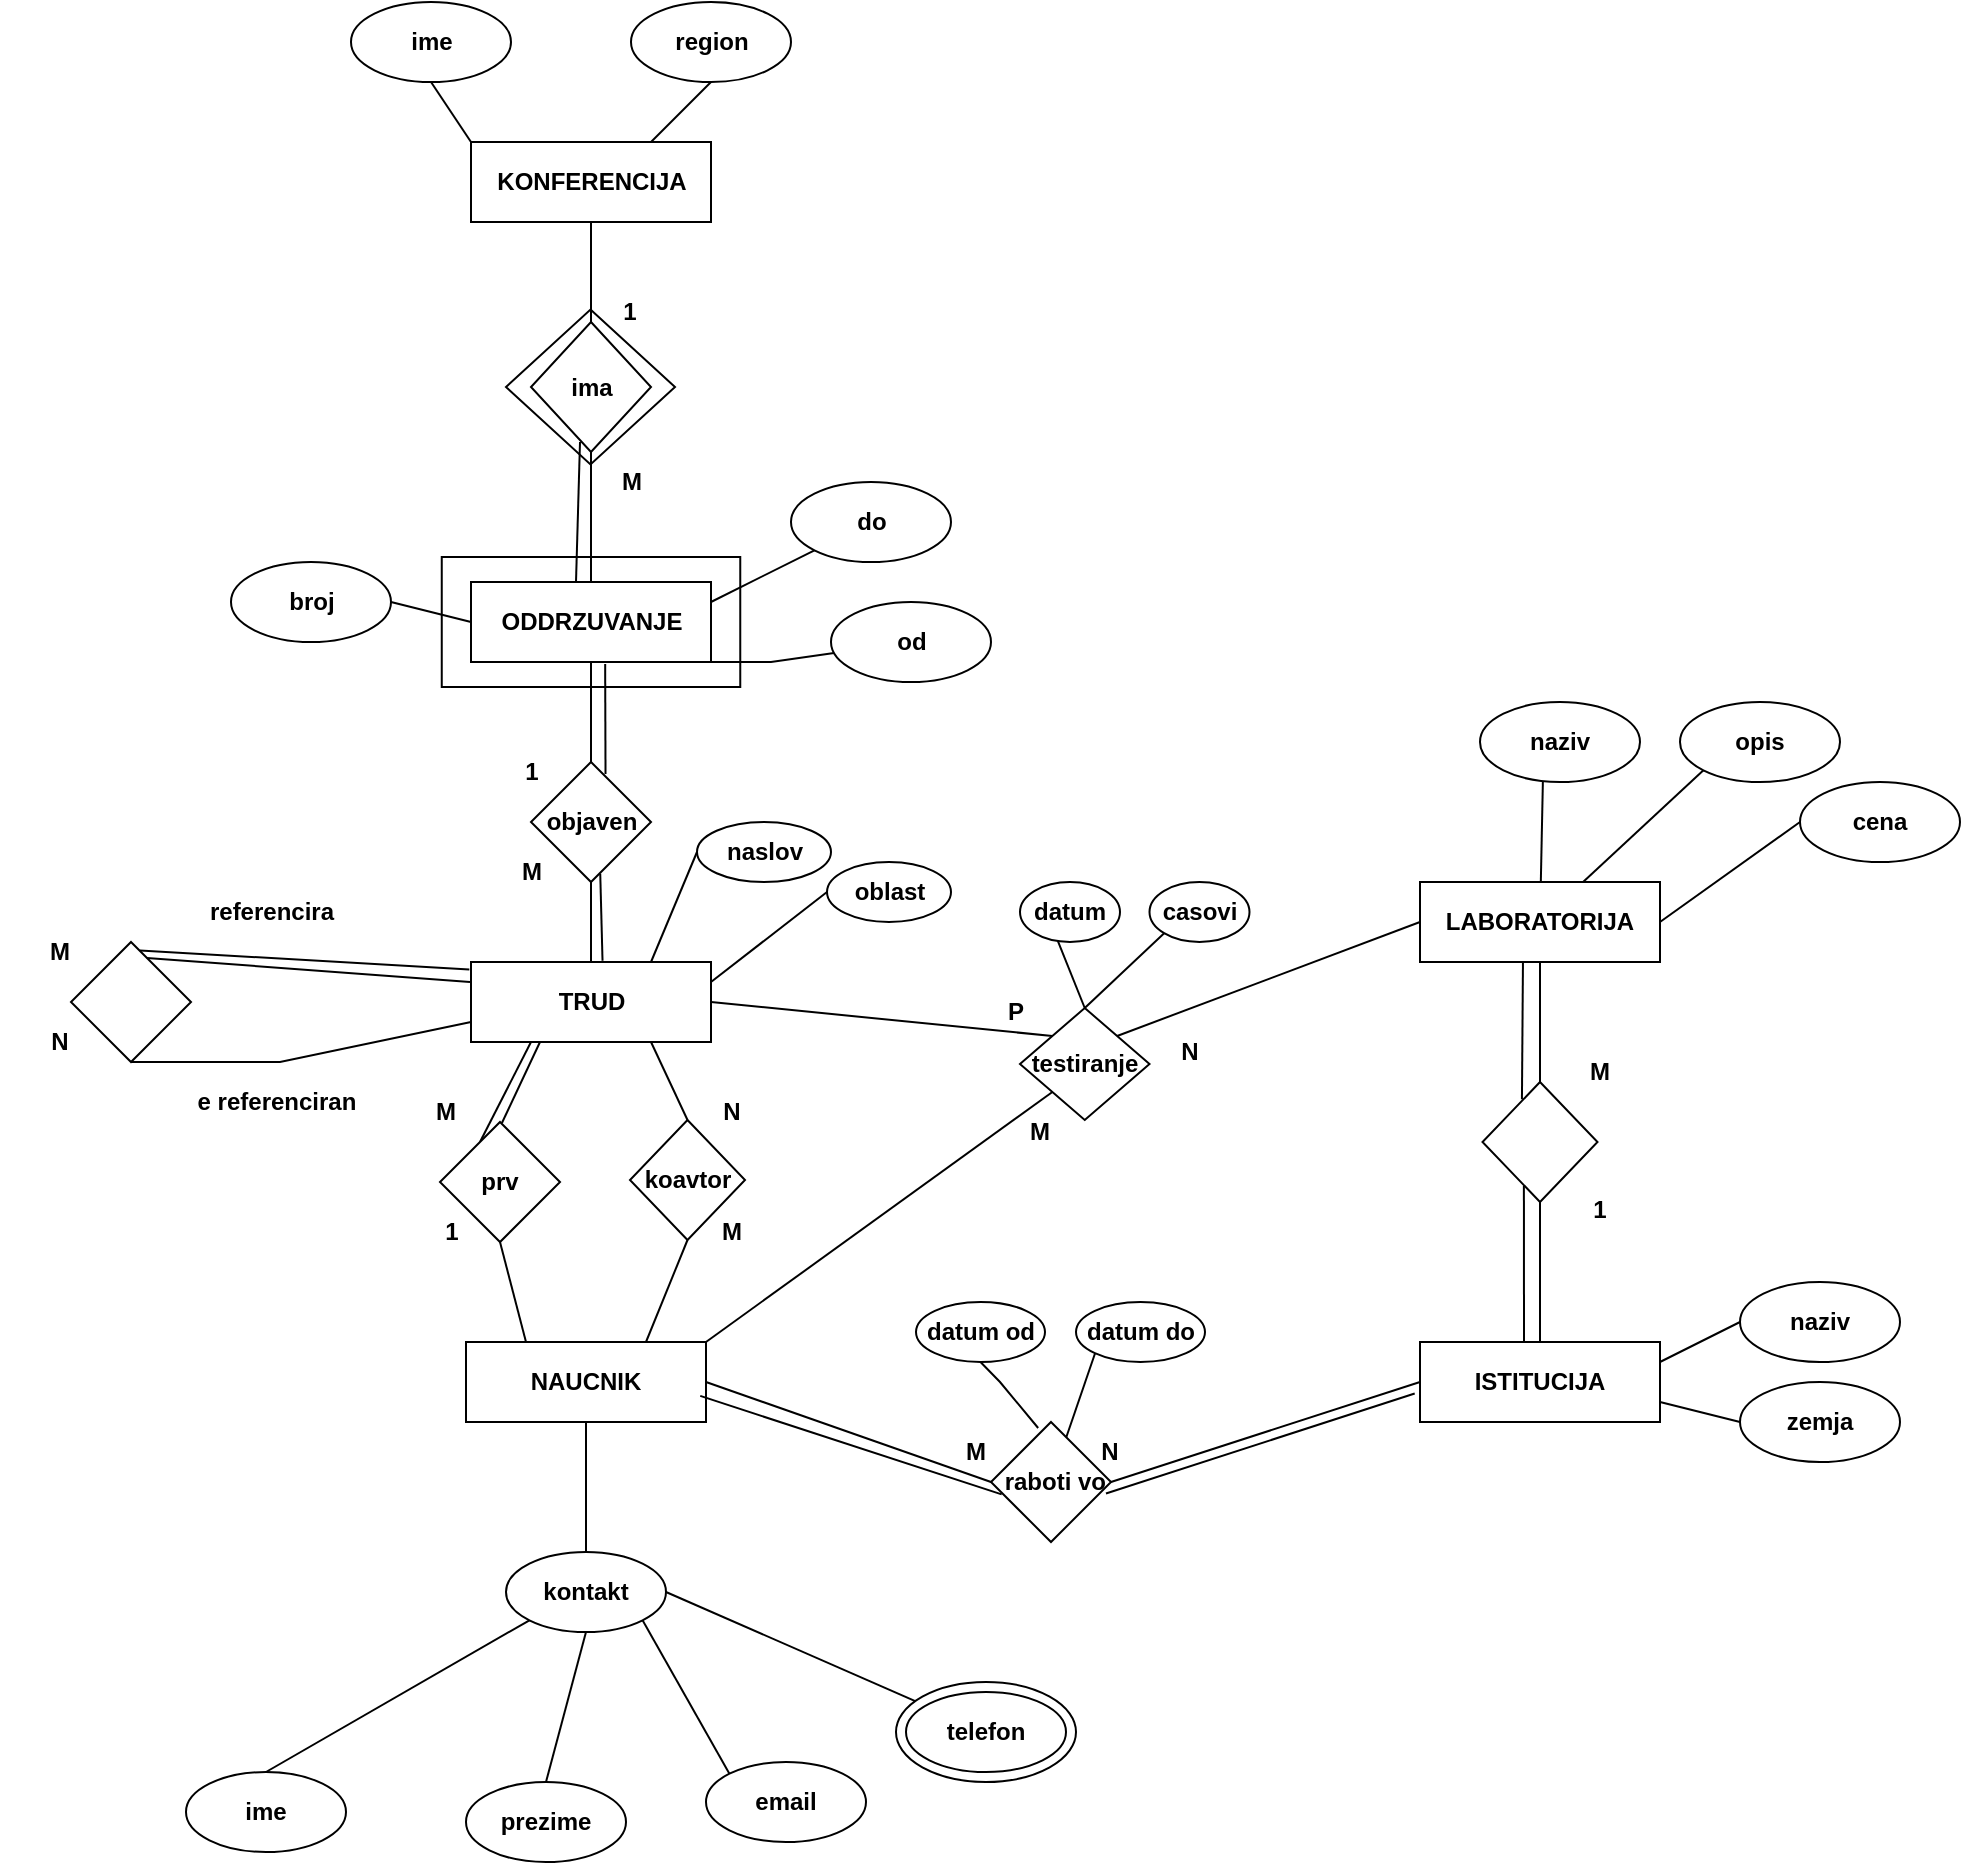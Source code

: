 <mxfile version="24.7.17">
  <diagram name="Page-1" id="KZKK0PnLbVWSQO52COz1">
    <mxGraphModel dx="3183" dy="1264" grid="1" gridSize="10" guides="1" tooltips="1" connect="1" arrows="1" fold="1" page="1" pageScale="1" pageWidth="850" pageHeight="1100" math="0" shadow="0">
      <root>
        <mxCell id="0" />
        <mxCell id="1" parent="0" />
        <mxCell id="Kb2x6qJlIqM13PmmgheF-1" value="KONFERENCIJA" style="rounded=0;whiteSpace=wrap;html=1;fontStyle=1;align=center;" vertex="1" parent="1">
          <mxGeometry x="-504.5" y="80" width="120" height="40" as="geometry" />
        </mxCell>
        <mxCell id="Kb2x6qJlIqM13PmmgheF-2" value="ime" style="ellipse;whiteSpace=wrap;html=1;fontStyle=1;align=center;" vertex="1" parent="1">
          <mxGeometry x="-564.5" y="10" width="80" height="40" as="geometry" />
        </mxCell>
        <mxCell id="Kb2x6qJlIqM13PmmgheF-3" value="region" style="ellipse;whiteSpace=wrap;html=1;fontStyle=1;align=center;" vertex="1" parent="1">
          <mxGeometry x="-424.5" y="10" width="80" height="40" as="geometry" />
        </mxCell>
        <mxCell id="Kb2x6qJlIqM13PmmgheF-4" value="" style="endArrow=none;html=1;rounded=0;exitX=0.5;exitY=1;exitDx=0;exitDy=0;entryX=0;entryY=0;entryDx=0;entryDy=0;fontStyle=1;align=center;" edge="1" parent="1" source="Kb2x6qJlIqM13PmmgheF-2" target="Kb2x6qJlIqM13PmmgheF-1">
          <mxGeometry width="50" height="50" relative="1" as="geometry">
            <mxPoint x="-234.5" y="230" as="sourcePoint" />
            <mxPoint x="-184.5" y="180" as="targetPoint" />
          </mxGeometry>
        </mxCell>
        <mxCell id="Kb2x6qJlIqM13PmmgheF-5" value="" style="endArrow=none;html=1;rounded=0;exitX=0.5;exitY=1;exitDx=0;exitDy=0;entryX=0.75;entryY=0;entryDx=0;entryDy=0;fontStyle=1;align=center;" edge="1" parent="1" source="Kb2x6qJlIqM13PmmgheF-3" target="Kb2x6qJlIqM13PmmgheF-1">
          <mxGeometry width="50" height="50" relative="1" as="geometry">
            <mxPoint x="-514.5" y="60" as="sourcePoint" />
            <mxPoint x="-474.5" y="90" as="targetPoint" />
          </mxGeometry>
        </mxCell>
        <mxCell id="Kb2x6qJlIqM13PmmgheF-8" value="" style="endArrow=none;html=1;rounded=0;entryX=0.5;entryY=1;entryDx=0;entryDy=0;exitX=0.5;exitY=0;exitDx=0;exitDy=0;fontStyle=1;align=center;" edge="1" parent="1" source="Kb2x6qJlIqM13PmmgheF-19" target="Kb2x6qJlIqM13PmmgheF-1">
          <mxGeometry width="50" height="50" relative="1" as="geometry">
            <mxPoint x="-484.5" y="150" as="sourcePoint" />
            <mxPoint x="-474.5" y="90" as="targetPoint" />
          </mxGeometry>
        </mxCell>
        <mxCell id="Kb2x6qJlIqM13PmmgheF-10" value="broj" style="ellipse;whiteSpace=wrap;html=1;fontStyle=1;align=center;" vertex="1" parent="1">
          <mxGeometry x="-624.5" y="290" width="80" height="40" as="geometry" />
        </mxCell>
        <mxCell id="Kb2x6qJlIqM13PmmgheF-11" value="od" style="ellipse;whiteSpace=wrap;html=1;fontStyle=1;align=center;" vertex="1" parent="1">
          <mxGeometry x="-324.5" y="310" width="80" height="40" as="geometry" />
        </mxCell>
        <mxCell id="Kb2x6qJlIqM13PmmgheF-12" value="do" style="ellipse;whiteSpace=wrap;html=1;fontStyle=1;align=center;" vertex="1" parent="1">
          <mxGeometry x="-344.5" y="250" width="80" height="40" as="geometry" />
        </mxCell>
        <mxCell id="Kb2x6qJlIqM13PmmgheF-13" value="" style="endArrow=none;html=1;rounded=0;exitX=1;exitY=0.5;exitDx=0;exitDy=0;entryX=0;entryY=0.5;entryDx=0;entryDy=0;fontStyle=1;align=center;" edge="1" parent="1" source="Kb2x6qJlIqM13PmmgheF-10" target="Kb2x6qJlIqM13PmmgheF-17">
          <mxGeometry width="50" height="50" relative="1" as="geometry">
            <mxPoint x="-234.5" y="330" as="sourcePoint" />
            <mxPoint x="-534.5" y="190" as="targetPoint" />
          </mxGeometry>
        </mxCell>
        <mxCell id="Kb2x6qJlIqM13PmmgheF-14" value="" style="endArrow=none;html=1;rounded=0;exitX=0.5;exitY=1;exitDx=0;exitDy=0;fontStyle=1;align=center;" edge="1" parent="1" source="Kb2x6qJlIqM13PmmgheF-17" target="Kb2x6qJlIqM13PmmgheF-11">
          <mxGeometry width="50" height="50" relative="1" as="geometry">
            <mxPoint x="-484.5" y="200" as="sourcePoint" />
            <mxPoint x="-184.5" y="280" as="targetPoint" />
            <Array as="points">
              <mxPoint x="-354.5" y="340" />
            </Array>
          </mxGeometry>
        </mxCell>
        <mxCell id="Kb2x6qJlIqM13PmmgheF-15" value="" style="endArrow=none;html=1;rounded=0;exitX=0;exitY=1;exitDx=0;exitDy=0;entryX=1;entryY=0.25;entryDx=0;entryDy=0;fontStyle=1;align=center;" edge="1" parent="1" source="Kb2x6qJlIqM13PmmgheF-12" target="Kb2x6qJlIqM13PmmgheF-17">
          <mxGeometry width="50" height="50" relative="1" as="geometry">
            <mxPoint x="-234.5" y="330" as="sourcePoint" />
            <mxPoint x="-454.5" y="180" as="targetPoint" />
          </mxGeometry>
        </mxCell>
        <mxCell id="Kb2x6qJlIqM13PmmgheF-17" value="ODDRZUVANJE" style="rounded=0;whiteSpace=wrap;html=1;fontStyle=1;align=center;" vertex="1" parent="1">
          <mxGeometry x="-504.5" y="300" width="120" height="40" as="geometry" />
        </mxCell>
        <mxCell id="Kb2x6qJlIqM13PmmgheF-20" value="" style="endArrow=none;html=1;rounded=0;entryX=0.5;entryY=1;entryDx=0;entryDy=0;exitX=0.5;exitY=0;exitDx=0;exitDy=0;fontStyle=1;align=center;" edge="1" parent="1" source="Kb2x6qJlIqM13PmmgheF-17" target="Kb2x6qJlIqM13PmmgheF-19">
          <mxGeometry width="50" height="50" relative="1" as="geometry">
            <mxPoint x="-444" y="300" as="sourcePoint" />
            <mxPoint x="-454.5" y="120" as="targetPoint" />
          </mxGeometry>
        </mxCell>
        <mxCell id="Kb2x6qJlIqM13PmmgheF-19" value="ima" style="rhombus;whiteSpace=wrap;html=1;fontStyle=1;align=center;" vertex="1" parent="1">
          <mxGeometry x="-474.5" y="170" width="60" height="65" as="geometry" />
        </mxCell>
        <mxCell id="Kb2x6qJlIqM13PmmgheF-21" value="M" style="text;html=1;align=center;verticalAlign=middle;whiteSpace=wrap;rounded=0;fillColor=none;fontStyle=1" vertex="1" parent="1">
          <mxGeometry x="-454.5" y="235" width="60" height="30" as="geometry" />
        </mxCell>
        <mxCell id="Kb2x6qJlIqM13PmmgheF-22" style="edgeStyle=orthogonalEdgeStyle;rounded=0;orthogonalLoop=1;jettySize=auto;html=1;exitX=0.5;exitY=1;exitDx=0;exitDy=0;strokeWidth=1;fontStyle=1;align=center;" edge="1" parent="1" source="Kb2x6qJlIqM13PmmgheF-21" target="Kb2x6qJlIqM13PmmgheF-21">
          <mxGeometry relative="1" as="geometry" />
        </mxCell>
        <mxCell id="Kb2x6qJlIqM13PmmgheF-23" value="1" style="text;html=1;align=center;verticalAlign=middle;whiteSpace=wrap;rounded=0;fontStyle=1" vertex="1" parent="1">
          <mxGeometry x="-455" y="150" width="60" height="30" as="geometry" />
        </mxCell>
        <mxCell id="Kb2x6qJlIqM13PmmgheF-24" value="" style="endArrow=none;html=1;rounded=0;entryX=0.5;entryY=1;entryDx=0;entryDy=0;exitX=0.5;exitY=0;exitDx=0;exitDy=0;fontStyle=1;align=center;" edge="1" parent="1" source="Kb2x6qJlIqM13PmmgheF-51" target="Kb2x6qJlIqM13PmmgheF-17">
          <mxGeometry width="50" height="50" relative="1" as="geometry">
            <mxPoint x="-592.37" y="352.31" as="sourcePoint" />
            <mxPoint x="-304.5" y="300" as="targetPoint" />
          </mxGeometry>
        </mxCell>
        <mxCell id="Kb2x6qJlIqM13PmmgheF-28" value="NAUCNIK" style="rounded=0;whiteSpace=wrap;html=1;fontStyle=1;align=center;" vertex="1" parent="1">
          <mxGeometry x="-507" y="680" width="120" height="40" as="geometry" />
        </mxCell>
        <mxCell id="Kb2x6qJlIqM13PmmgheF-29" value="kontakt" style="ellipse;whiteSpace=wrap;html=1;fontStyle=1;align=center;" vertex="1" parent="1">
          <mxGeometry x="-487" y="785" width="80" height="40" as="geometry" />
        </mxCell>
        <mxCell id="Kb2x6qJlIqM13PmmgheF-30" value="" style="endArrow=none;html=1;rounded=0;exitX=0.5;exitY=0;exitDx=0;exitDy=0;entryX=0.5;entryY=1;entryDx=0;entryDy=0;fontStyle=1;align=center;" edge="1" parent="1" source="Kb2x6qJlIqM13PmmgheF-29" target="Kb2x6qJlIqM13PmmgheF-28">
          <mxGeometry width="50" height="50" relative="1" as="geometry">
            <mxPoint x="-367" y="640" as="sourcePoint" />
            <mxPoint x="-317" y="590" as="targetPoint" />
          </mxGeometry>
        </mxCell>
        <mxCell id="Kb2x6qJlIqM13PmmgheF-31" value="ime" style="ellipse;whiteSpace=wrap;html=1;fontStyle=1;align=center;" vertex="1" parent="1">
          <mxGeometry x="-647" y="895" width="80" height="40" as="geometry" />
        </mxCell>
        <mxCell id="Kb2x6qJlIqM13PmmgheF-32" value="prezime" style="ellipse;whiteSpace=wrap;html=1;fontStyle=1;align=center;" vertex="1" parent="1">
          <mxGeometry x="-507" y="900" width="80" height="40" as="geometry" />
        </mxCell>
        <mxCell id="Kb2x6qJlIqM13PmmgheF-33" value="email" style="ellipse;whiteSpace=wrap;html=1;fontStyle=1;align=center;" vertex="1" parent="1">
          <mxGeometry x="-387" y="890" width="80" height="40" as="geometry" />
        </mxCell>
        <mxCell id="Kb2x6qJlIqM13PmmgheF-34" value="telefon" style="ellipse;whiteSpace=wrap;html=1;fontStyle=1;align=center;" vertex="1" parent="1">
          <mxGeometry x="-287" y="855" width="80" height="40" as="geometry" />
        </mxCell>
        <mxCell id="Kb2x6qJlIqM13PmmgheF-35" value="" style="endArrow=none;html=1;rounded=0;exitX=0;exitY=1;exitDx=0;exitDy=0;entryX=0.5;entryY=0;entryDx=0;entryDy=0;fontStyle=1;align=center;" edge="1" parent="1" source="Kb2x6qJlIqM13PmmgheF-29" target="Kb2x6qJlIqM13PmmgheF-31">
          <mxGeometry width="50" height="50" relative="1" as="geometry">
            <mxPoint x="-367" y="640" as="sourcePoint" />
            <mxPoint x="-607" y="890" as="targetPoint" />
          </mxGeometry>
        </mxCell>
        <mxCell id="Kb2x6qJlIqM13PmmgheF-36" value="" style="endArrow=none;html=1;rounded=0;exitX=0.5;exitY=1;exitDx=0;exitDy=0;entryX=0.5;entryY=0;entryDx=0;entryDy=0;fontStyle=1;align=center;" edge="1" parent="1" source="Kb2x6qJlIqM13PmmgheF-29" target="Kb2x6qJlIqM13PmmgheF-32">
          <mxGeometry width="50" height="50" relative="1" as="geometry">
            <mxPoint x="-545" y="724" as="sourcePoint" />
            <mxPoint x="-584" y="760" as="targetPoint" />
          </mxGeometry>
        </mxCell>
        <mxCell id="Kb2x6qJlIqM13PmmgheF-37" value="" style="endArrow=none;html=1;rounded=0;entryX=0;entryY=0;entryDx=0;entryDy=0;exitX=1;exitY=1;exitDx=0;exitDy=0;fontStyle=1;align=center;" edge="1" parent="1" source="Kb2x6qJlIqM13PmmgheF-29" target="Kb2x6qJlIqM13PmmgheF-33">
          <mxGeometry width="50" height="50" relative="1" as="geometry">
            <mxPoint x="-487" y="712" as="sourcePoint" />
            <mxPoint x="-487" y="760" as="targetPoint" />
          </mxGeometry>
        </mxCell>
        <mxCell id="Kb2x6qJlIqM13PmmgheF-38" value="" style="ellipse;whiteSpace=wrap;html=1;fillColor=none;fontStyle=1;align=center;" vertex="1" parent="1">
          <mxGeometry x="-292" y="850" width="90" height="50" as="geometry" />
        </mxCell>
        <mxCell id="Kb2x6qJlIqM13PmmgheF-39" value="" style="endArrow=none;html=1;rounded=0;entryX=1;entryY=0.5;entryDx=0;entryDy=0;fontStyle=1;align=center;" edge="1" parent="1" source="Kb2x6qJlIqM13PmmgheF-38" target="Kb2x6qJlIqM13PmmgheF-29">
          <mxGeometry width="50" height="50" relative="1" as="geometry">
            <mxPoint x="-367" y="640" as="sourcePoint" />
            <mxPoint x="-317" y="590" as="targetPoint" />
            <Array as="points" />
          </mxGeometry>
        </mxCell>
        <mxCell id="Kb2x6qJlIqM13PmmgheF-46" value="TRUD" style="rounded=0;whiteSpace=wrap;html=1;fontStyle=1;align=center;" vertex="1" parent="1">
          <mxGeometry x="-504.5" y="490" width="120" height="40" as="geometry" />
        </mxCell>
        <mxCell id="Kb2x6qJlIqM13PmmgheF-47" value="oblast" style="ellipse;whiteSpace=wrap;html=1;fontStyle=1;align=center;" vertex="1" parent="1">
          <mxGeometry x="-326.5" y="440" width="62" height="30" as="geometry" />
        </mxCell>
        <mxCell id="Kb2x6qJlIqM13PmmgheF-48" value="naslov" style="ellipse;whiteSpace=wrap;html=1;fontStyle=1;align=center;" vertex="1" parent="1">
          <mxGeometry x="-391.5" y="420" width="67" height="30" as="geometry" />
        </mxCell>
        <mxCell id="Kb2x6qJlIqM13PmmgheF-49" value="" style="endArrow=none;html=1;rounded=0;entryX=0;entryY=0.5;entryDx=0;entryDy=0;exitX=0.75;exitY=0;exitDx=0;exitDy=0;fontStyle=1;align=center;" edge="1" parent="1" source="Kb2x6qJlIqM13PmmgheF-46" target="Kb2x6qJlIqM13PmmgheF-48">
          <mxGeometry width="50" height="50" relative="1" as="geometry">
            <mxPoint x="-354.5" y="590" as="sourcePoint" />
            <mxPoint x="-304.5" y="540" as="targetPoint" />
          </mxGeometry>
        </mxCell>
        <mxCell id="Kb2x6qJlIqM13PmmgheF-50" value="" style="endArrow=none;html=1;rounded=0;entryX=0;entryY=0.5;entryDx=0;entryDy=0;exitX=1;exitY=0.25;exitDx=0;exitDy=0;fontStyle=1;align=center;" edge="1" parent="1" source="Kb2x6qJlIqM13PmmgheF-46" target="Kb2x6qJlIqM13PmmgheF-47">
          <mxGeometry width="50" height="50" relative="1" as="geometry">
            <mxPoint x="-354.5" y="590" as="sourcePoint" />
            <mxPoint x="-304.5" y="540" as="targetPoint" />
          </mxGeometry>
        </mxCell>
        <mxCell id="Kb2x6qJlIqM13PmmgheF-52" value="" style="endArrow=none;html=1;rounded=0;entryX=0.5;entryY=1;entryDx=0;entryDy=0;exitX=0.5;exitY=0;exitDx=0;exitDy=0;fontStyle=1;align=center;" edge="1" parent="1" source="Kb2x6qJlIqM13PmmgheF-46" target="Kb2x6qJlIqM13PmmgheF-51">
          <mxGeometry width="50" height="50" relative="1" as="geometry">
            <mxPoint x="-434.5" y="480" as="sourcePoint" />
            <mxPoint x="-435.5" y="341" as="targetPoint" />
          </mxGeometry>
        </mxCell>
        <mxCell id="Kb2x6qJlIqM13PmmgheF-51" value="objaven" style="rhombus;whiteSpace=wrap;html=1;fontStyle=1;align=center;" vertex="1" parent="1">
          <mxGeometry x="-474.5" y="390" width="60" height="60" as="geometry" />
        </mxCell>
        <mxCell id="Kb2x6qJlIqM13PmmgheF-55" value="M" style="text;html=1;align=center;verticalAlign=middle;whiteSpace=wrap;rounded=0;fontStyle=1" vertex="1" parent="1">
          <mxGeometry x="-504.5" y="430" width="60" height="30" as="geometry" />
        </mxCell>
        <mxCell id="Kb2x6qJlIqM13PmmgheF-56" value="1" style="text;html=1;align=center;verticalAlign=middle;whiteSpace=wrap;rounded=0;fontStyle=1" vertex="1" parent="1">
          <mxGeometry x="-504.5" y="380" width="60" height="30" as="geometry" />
        </mxCell>
        <mxCell id="Kb2x6qJlIqM13PmmgheF-57" style="edgeStyle=orthogonalEdgeStyle;rounded=0;orthogonalLoop=1;jettySize=auto;html=1;exitX=0.5;exitY=1;exitDx=0;exitDy=0;fontStyle=1;align=center;" edge="1" parent="1" source="Kb2x6qJlIqM13PmmgheF-17" target="Kb2x6qJlIqM13PmmgheF-17">
          <mxGeometry relative="1" as="geometry" />
        </mxCell>
        <mxCell id="Kb2x6qJlIqM13PmmgheF-58" value="" style="endArrow=none;html=1;rounded=0;exitX=0.5;exitY=1;exitDx=0;exitDy=0;entryX=0.25;entryY=0;entryDx=0;entryDy=0;fontStyle=1;align=center;" edge="1" parent="1" source="Kb2x6qJlIqM13PmmgheF-60" target="Kb2x6qJlIqM13PmmgheF-28">
          <mxGeometry width="50" height="50" relative="1" as="geometry">
            <mxPoint x="-327" y="750" as="sourcePoint" />
            <mxPoint x="-277" y="700" as="targetPoint" />
          </mxGeometry>
        </mxCell>
        <mxCell id="Kb2x6qJlIqM13PmmgheF-61" value="koavtor" style="rhombus;whiteSpace=wrap;html=1;fontStyle=1;align=center;" vertex="1" parent="1">
          <mxGeometry x="-425" y="569" width="57.5" height="60" as="geometry" />
        </mxCell>
        <mxCell id="Kb2x6qJlIqM13PmmgheF-62" value="" style="endArrow=none;html=1;rounded=0;exitX=0.25;exitY=1;exitDx=0;exitDy=0;entryX=0.25;entryY=0;entryDx=0;entryDy=0;fontStyle=1;align=center;" edge="1" parent="1" source="Kb2x6qJlIqM13PmmgheF-46" target="Kb2x6qJlIqM13PmmgheF-60">
          <mxGeometry width="50" height="50" relative="1" as="geometry">
            <mxPoint x="-474" y="520" as="sourcePoint" />
            <mxPoint x="-477" y="680" as="targetPoint" />
          </mxGeometry>
        </mxCell>
        <mxCell id="Kb2x6qJlIqM13PmmgheF-60" value="prv" style="rhombus;whiteSpace=wrap;html=1;fontStyle=1;align=center;" vertex="1" parent="1">
          <mxGeometry x="-520" y="570" width="60" height="60" as="geometry" />
        </mxCell>
        <mxCell id="Kb2x6qJlIqM13PmmgheF-63" value="" style="endArrow=none;html=1;rounded=0;exitX=0.75;exitY=0;exitDx=0;exitDy=0;entryX=0.5;entryY=1;entryDx=0;entryDy=0;fontStyle=1;align=center;" edge="1" parent="1" source="Kb2x6qJlIqM13PmmgheF-28" target="Kb2x6qJlIqM13PmmgheF-61">
          <mxGeometry width="50" height="50" relative="1" as="geometry">
            <mxPoint x="-327" y="750" as="sourcePoint" />
            <mxPoint x="-277" y="700" as="targetPoint" />
          </mxGeometry>
        </mxCell>
        <mxCell id="Kb2x6qJlIqM13PmmgheF-64" value="" style="endArrow=none;html=1;rounded=0;exitX=0.75;exitY=1;exitDx=0;exitDy=0;entryX=0.5;entryY=0;entryDx=0;entryDy=0;fontStyle=1;align=center;" edge="1" parent="1" source="Kb2x6qJlIqM13PmmgheF-46" target="Kb2x6qJlIqM13PmmgheF-61">
          <mxGeometry width="50" height="50" relative="1" as="geometry">
            <mxPoint x="-407" y="690" as="sourcePoint" />
            <mxPoint x="-364" y="630" as="targetPoint" />
          </mxGeometry>
        </mxCell>
        <mxCell id="Kb2x6qJlIqM13PmmgheF-66" value="1" style="text;html=1;align=center;verticalAlign=middle;whiteSpace=wrap;rounded=0;fontStyle=1" vertex="1" parent="1">
          <mxGeometry x="-544.5" y="610" width="60" height="30" as="geometry" />
        </mxCell>
        <mxCell id="Kb2x6qJlIqM13PmmgheF-67" value="M" style="text;html=1;align=center;verticalAlign=middle;whiteSpace=wrap;rounded=0;fontStyle=1" vertex="1" parent="1">
          <mxGeometry x="-547" y="550" width="60" height="30" as="geometry" />
        </mxCell>
        <mxCell id="Kb2x6qJlIqM13PmmgheF-69" value="M" style="text;html=1;align=center;verticalAlign=middle;whiteSpace=wrap;rounded=0;fontStyle=1" vertex="1" parent="1">
          <mxGeometry x="-404.5" y="610" width="60" height="30" as="geometry" />
        </mxCell>
        <mxCell id="Kb2x6qJlIqM13PmmgheF-70" value="N" style="text;html=1;align=center;verticalAlign=middle;whiteSpace=wrap;rounded=0;fontStyle=1" vertex="1" parent="1">
          <mxGeometry x="-404.5" y="550" width="60" height="30" as="geometry" />
        </mxCell>
        <mxCell id="Kb2x6qJlIqM13PmmgheF-71" value="" style="rhombus;whiteSpace=wrap;html=1;" vertex="1" parent="1">
          <mxGeometry x="-704.5" y="480" width="60" height="60" as="geometry" />
        </mxCell>
        <mxCell id="Kb2x6qJlIqM13PmmgheF-73" value="" style="endArrow=none;html=1;rounded=0;exitX=0;exitY=0.75;exitDx=0;exitDy=0;entryX=0.5;entryY=1;entryDx=0;entryDy=0;fontStyle=1;align=center;" edge="1" parent="1" source="Kb2x6qJlIqM13PmmgheF-46" target="Kb2x6qJlIqM13PmmgheF-71">
          <mxGeometry width="50" height="50" relative="1" as="geometry">
            <mxPoint x="-494" y="500" as="sourcePoint" />
            <mxPoint x="-650" y="480" as="targetPoint" />
            <Array as="points">
              <mxPoint x="-600" y="540" />
              <mxPoint x="-630" y="540" />
            </Array>
          </mxGeometry>
        </mxCell>
        <mxCell id="Kb2x6qJlIqM13PmmgheF-74" value="referencira" style="text;html=1;align=center;verticalAlign=middle;whiteSpace=wrap;rounded=0;fontStyle=1" vertex="1" parent="1">
          <mxGeometry x="-644.5" y="450" width="80" height="30" as="geometry" />
        </mxCell>
        <mxCell id="Kb2x6qJlIqM13PmmgheF-75" value="M" style="text;html=1;align=center;verticalAlign=middle;whiteSpace=wrap;rounded=0;fontStyle=1" vertex="1" parent="1">
          <mxGeometry x="-740" y="470" width="60" height="30" as="geometry" />
        </mxCell>
        <mxCell id="Kb2x6qJlIqM13PmmgheF-76" value="N" style="text;html=1;align=center;verticalAlign=middle;whiteSpace=wrap;rounded=0;fontStyle=1" vertex="1" parent="1">
          <mxGeometry x="-740" y="515" width="60" height="30" as="geometry" />
        </mxCell>
        <mxCell id="Kb2x6qJlIqM13PmmgheF-77" value="&lt;span&gt;e referenciran&lt;/span&gt;" style="text;html=1;align=center;verticalAlign=middle;whiteSpace=wrap;rounded=0;fontStyle=1" vertex="1" parent="1">
          <mxGeometry x="-647" y="550" width="91" height="19" as="geometry" />
        </mxCell>
        <mxCell id="Kb2x6qJlIqM13PmmgheF-78" value="" style="endArrow=none;html=1;rounded=0;fontStyle=1;align=center;" edge="1" parent="1">
          <mxGeometry width="50" height="50" relative="1" as="geometry">
            <mxPoint x="-452" y="300" as="sourcePoint" />
            <mxPoint x="-450" y="230" as="targetPoint" />
          </mxGeometry>
        </mxCell>
        <mxCell id="Kb2x6qJlIqM13PmmgheF-82" value="" style="endArrow=none;html=1;rounded=0;entryX=0.559;entryY=1.026;entryDx=0;entryDy=0;entryPerimeter=0;exitX=0.621;exitY=0.101;exitDx=0;exitDy=0;exitPerimeter=0;fontStyle=1;align=center;" edge="1" parent="1" source="Kb2x6qJlIqM13PmmgheF-51" target="Kb2x6qJlIqM13PmmgheF-17">
          <mxGeometry width="50" height="50" relative="1" as="geometry">
            <mxPoint x="-437" y="390" as="sourcePoint" />
            <mxPoint x="-431" y="455" as="targetPoint" />
          </mxGeometry>
        </mxCell>
        <mxCell id="Kb2x6qJlIqM13PmmgheF-84" value="" style="endArrow=none;html=1;rounded=0;entryX=0.577;entryY=0.932;entryDx=0;entryDy=0;exitX=0.548;exitY=-0.015;exitDx=0;exitDy=0;entryPerimeter=0;exitPerimeter=0;fontStyle=1;align=center;" edge="1" parent="1" source="Kb2x6qJlIqM13PmmgheF-46" target="Kb2x6qJlIqM13PmmgheF-51">
          <mxGeometry width="50" height="50" relative="1" as="geometry">
            <mxPoint x="-434" y="500" as="sourcePoint" />
            <mxPoint x="-434" y="460" as="targetPoint" />
          </mxGeometry>
        </mxCell>
        <mxCell id="Kb2x6qJlIqM13PmmgheF-85" value="" style="endArrow=none;html=1;rounded=0;entryX=0.966;entryY=0.684;entryDx=0;entryDy=0;entryPerimeter=0;fontStyle=1;align=center;" edge="1" parent="1" target="Kb2x6qJlIqM13PmmgheF-67">
          <mxGeometry width="50" height="50" relative="1" as="geometry">
            <mxPoint x="-470" y="530" as="sourcePoint" />
            <mxPoint x="-490" y="590" as="targetPoint" />
          </mxGeometry>
        </mxCell>
        <mxCell id="Kb2x6qJlIqM13PmmgheF-87" value="" style="endArrow=none;html=1;rounded=0;exitX=0.632;exitY=0.133;exitDx=0;exitDy=0;exitPerimeter=0;fontStyle=1;align=center;" edge="1" parent="1" source="Kb2x6qJlIqM13PmmgheF-71">
          <mxGeometry width="50" height="50" relative="1" as="geometry">
            <mxPoint x="-670" y="530" as="sourcePoint" />
            <mxPoint x="-505" y="500" as="targetPoint" />
          </mxGeometry>
        </mxCell>
        <mxCell id="Kb2x6qJlIqM13PmmgheF-88" value="" style="endArrow=none;html=1;rounded=0;exitX=0.575;exitY=0.07;exitDx=0;exitDy=0;exitPerimeter=0;entryX=-0.007;entryY=0.095;entryDx=0;entryDy=0;entryPerimeter=0;fontStyle=1;align=center;" edge="1" parent="1" source="Kb2x6qJlIqM13PmmgheF-71" target="Kb2x6qJlIqM13PmmgheF-46">
          <mxGeometry width="50" height="50" relative="1" as="geometry">
            <mxPoint x="-670" y="530" as="sourcePoint" />
            <mxPoint x="-620" y="480" as="targetPoint" />
          </mxGeometry>
        </mxCell>
        <mxCell id="Kb2x6qJlIqM13PmmgheF-89" value="ISTITUCIJA" style="rounded=0;whiteSpace=wrap;html=1;fontStyle=1;align=center;" vertex="1" parent="1">
          <mxGeometry x="-30" y="680" width="120" height="40" as="geometry" />
        </mxCell>
        <mxCell id="Kb2x6qJlIqM13PmmgheF-90" value="naziv" style="ellipse;whiteSpace=wrap;html=1;fontStyle=1;align=center;" vertex="1" parent="1">
          <mxGeometry x="130" y="650" width="80" height="40" as="geometry" />
        </mxCell>
        <mxCell id="Kb2x6qJlIqM13PmmgheF-91" value="zemja" style="ellipse;whiteSpace=wrap;html=1;fontStyle=1;align=center;" vertex="1" parent="1">
          <mxGeometry x="130" y="700" width="80" height="40" as="geometry" />
        </mxCell>
        <mxCell id="Kb2x6qJlIqM13PmmgheF-92" value="" style="endArrow=none;html=1;rounded=0;entryX=1;entryY=0.75;entryDx=0;entryDy=0;exitX=0;exitY=0.5;exitDx=0;exitDy=0;" edge="1" parent="1" source="Kb2x6qJlIqM13PmmgheF-91" target="Kb2x6qJlIqM13PmmgheF-89">
          <mxGeometry width="50" height="50" relative="1" as="geometry">
            <mxPoint x="-470" y="860" as="sourcePoint" />
            <mxPoint x="-420" y="810" as="targetPoint" />
          </mxGeometry>
        </mxCell>
        <mxCell id="Kb2x6qJlIqM13PmmgheF-93" value="" style="endArrow=none;html=1;rounded=0;entryX=1;entryY=0.25;entryDx=0;entryDy=0;exitX=0;exitY=0.5;exitDx=0;exitDy=0;" edge="1" parent="1" source="Kb2x6qJlIqM13PmmgheF-90" target="Kb2x6qJlIqM13PmmgheF-89">
          <mxGeometry width="50" height="50" relative="1" as="geometry">
            <mxPoint x="90" y="750" as="sourcePoint" />
            <mxPoint x="50" y="720" as="targetPoint" />
          </mxGeometry>
        </mxCell>
        <mxCell id="Kb2x6qJlIqM13PmmgheF-94" value="&amp;nbsp;raboti vo" style="rhombus;whiteSpace=wrap;html=1;fontStyle=1;align=center;" vertex="1" parent="1">
          <mxGeometry x="-244.5" y="720" width="60" height="60" as="geometry" />
        </mxCell>
        <mxCell id="Kb2x6qJlIqM13PmmgheF-95" value="" style="endArrow=none;html=1;rounded=0;exitX=1;exitY=0.5;exitDx=0;exitDy=0;entryX=0;entryY=0.5;entryDx=0;entryDy=0;" edge="1" parent="1" source="Kb2x6qJlIqM13PmmgheF-28" target="Kb2x6qJlIqM13PmmgheF-94">
          <mxGeometry width="50" height="50" relative="1" as="geometry">
            <mxPoint x="-240" y="600" as="sourcePoint" />
            <mxPoint x="-190" y="550" as="targetPoint" />
          </mxGeometry>
        </mxCell>
        <mxCell id="Kb2x6qJlIqM13PmmgheF-96" value="" style="endArrow=none;html=1;rounded=0;exitX=0;exitY=0.5;exitDx=0;exitDy=0;entryX=1;entryY=0.5;entryDx=0;entryDy=0;" edge="1" parent="1" source="Kb2x6qJlIqM13PmmgheF-89" target="Kb2x6qJlIqM13PmmgheF-94">
          <mxGeometry width="50" height="50" relative="1" as="geometry">
            <mxPoint x="-377" y="710" as="sourcePoint" />
            <mxPoint x="-262" y="710" as="targetPoint" />
          </mxGeometry>
        </mxCell>
        <mxCell id="Kb2x6qJlIqM13PmmgheF-97" value="M" style="text;html=1;align=center;verticalAlign=middle;whiteSpace=wrap;rounded=0;fontStyle=1" vertex="1" parent="1">
          <mxGeometry x="-282" y="720" width="60" height="30" as="geometry" />
        </mxCell>
        <mxCell id="Kb2x6qJlIqM13PmmgheF-98" value="N" style="text;html=1;align=center;verticalAlign=middle;whiteSpace=wrap;rounded=0;fontStyle=1" vertex="1" parent="1">
          <mxGeometry x="-214.75" y="720" width="60" height="30" as="geometry" />
        </mxCell>
        <mxCell id="Kb2x6qJlIqM13PmmgheF-99" value="" style="endArrow=none;html=1;rounded=0;exitX=0.976;exitY=0.674;exitDx=0;exitDy=0;entryX=0.089;entryY=0.603;entryDx=0;entryDy=0;entryPerimeter=0;exitPerimeter=0;" edge="1" parent="1" source="Kb2x6qJlIqM13PmmgheF-28" target="Kb2x6qJlIqM13PmmgheF-94">
          <mxGeometry width="50" height="50" relative="1" as="geometry">
            <mxPoint x="-377" y="710" as="sourcePoint" />
            <mxPoint x="-270" y="710" as="targetPoint" />
          </mxGeometry>
        </mxCell>
        <mxCell id="Kb2x6qJlIqM13PmmgheF-100" value="" style="endArrow=none;html=1;rounded=0;exitX=-0.022;exitY=0.644;exitDx=0;exitDy=0;entryX=0.958;entryY=0.596;entryDx=0;entryDy=0;entryPerimeter=0;exitPerimeter=0;" edge="1" parent="1" source="Kb2x6qJlIqM13PmmgheF-89" target="Kb2x6qJlIqM13PmmgheF-94">
          <mxGeometry width="50" height="50" relative="1" as="geometry">
            <mxPoint x="-380" y="717" as="sourcePoint" />
            <mxPoint x="-260" y="716" as="targetPoint" />
          </mxGeometry>
        </mxCell>
        <mxCell id="Kb2x6qJlIqM13PmmgheF-101" value="datum od" style="ellipse;whiteSpace=wrap;html=1;fontStyle=1;align=center;" vertex="1" parent="1">
          <mxGeometry x="-282" y="660" width="64.5" height="30" as="geometry" />
        </mxCell>
        <mxCell id="Kb2x6qJlIqM13PmmgheF-102" value="datum do" style="ellipse;whiteSpace=wrap;html=1;fontStyle=1;align=center;" vertex="1" parent="1">
          <mxGeometry x="-202" y="660" width="64.5" height="30" as="geometry" />
        </mxCell>
        <mxCell id="Kb2x6qJlIqM13PmmgheF-103" value="" style="endArrow=none;html=1;rounded=0;entryX=0.5;entryY=1;entryDx=0;entryDy=0;exitX=0.393;exitY=0.05;exitDx=0;exitDy=0;exitPerimeter=0;" edge="1" parent="1" source="Kb2x6qJlIqM13PmmgheF-94" target="Kb2x6qJlIqM13PmmgheF-101">
          <mxGeometry width="50" height="50" relative="1" as="geometry">
            <mxPoint x="-330" y="770" as="sourcePoint" />
            <mxPoint x="-280" y="720" as="targetPoint" />
            <Array as="points">
              <mxPoint x="-240" y="700" />
            </Array>
          </mxGeometry>
        </mxCell>
        <mxCell id="Kb2x6qJlIqM13PmmgheF-104" value="" style="endArrow=none;html=1;rounded=0;entryX=0;entryY=1;entryDx=0;entryDy=0;" edge="1" parent="1" source="Kb2x6qJlIqM13PmmgheF-94" target="Kb2x6qJlIqM13PmmgheF-102">
          <mxGeometry width="50" height="50" relative="1" as="geometry">
            <mxPoint x="-240" y="738" as="sourcePoint" />
            <mxPoint x="-237" y="700" as="targetPoint" />
          </mxGeometry>
        </mxCell>
        <mxCell id="Kb2x6qJlIqM13PmmgheF-105" value="LABORATORIJA" style="rounded=0;whiteSpace=wrap;html=1;fontStyle=1;align=center;" vertex="1" parent="1">
          <mxGeometry x="-30" y="450" width="120" height="40" as="geometry" />
        </mxCell>
        <mxCell id="Kb2x6qJlIqM13PmmgheF-106" value="naziv" style="ellipse;whiteSpace=wrap;html=1;fontStyle=1;align=center;" vertex="1" parent="1">
          <mxGeometry y="360" width="80" height="40" as="geometry" />
        </mxCell>
        <mxCell id="Kb2x6qJlIqM13PmmgheF-107" value="opis" style="ellipse;whiteSpace=wrap;html=1;fontStyle=1;align=center;" vertex="1" parent="1">
          <mxGeometry x="100" y="360" width="80" height="40" as="geometry" />
        </mxCell>
        <mxCell id="Kb2x6qJlIqM13PmmgheF-108" value="cena" style="ellipse;whiteSpace=wrap;html=1;fontStyle=1;align=center;" vertex="1" parent="1">
          <mxGeometry x="160" y="400" width="80" height="40" as="geometry" />
        </mxCell>
        <mxCell id="Kb2x6qJlIqM13PmmgheF-109" value="" style="endArrow=none;html=1;rounded=0;entryX=0.393;entryY=0.99;entryDx=0;entryDy=0;entryPerimeter=0;" edge="1" parent="1" source="Kb2x6qJlIqM13PmmgheF-105" target="Kb2x6qJlIqM13PmmgheF-106">
          <mxGeometry width="50" height="50" relative="1" as="geometry">
            <mxPoint x="-300" y="560" as="sourcePoint" />
            <mxPoint x="-250" y="510" as="targetPoint" />
          </mxGeometry>
        </mxCell>
        <mxCell id="Kb2x6qJlIqM13PmmgheF-110" value="" style="endArrow=none;html=1;rounded=0;entryX=0;entryY=1;entryDx=0;entryDy=0;" edge="1" parent="1" source="Kb2x6qJlIqM13PmmgheF-105" target="Kb2x6qJlIqM13PmmgheF-107">
          <mxGeometry width="50" height="50" relative="1" as="geometry">
            <mxPoint x="-300" y="560" as="sourcePoint" />
            <mxPoint x="-250" y="510" as="targetPoint" />
          </mxGeometry>
        </mxCell>
        <mxCell id="Kb2x6qJlIqM13PmmgheF-111" value="" style="endArrow=none;html=1;rounded=0;entryX=0;entryY=0.5;entryDx=0;entryDy=0;exitX=1;exitY=0.5;exitDx=0;exitDy=0;" edge="1" parent="1" source="Kb2x6qJlIqM13PmmgheF-105" target="Kb2x6qJlIqM13PmmgheF-108">
          <mxGeometry width="50" height="50" relative="1" as="geometry">
            <mxPoint x="-300" y="560" as="sourcePoint" />
            <mxPoint x="-250" y="510" as="targetPoint" />
          </mxGeometry>
        </mxCell>
        <mxCell id="Kb2x6qJlIqM13PmmgheF-113" value="" style="endArrow=none;html=1;rounded=0;entryX=0.5;entryY=1;entryDx=0;entryDy=0;exitX=0.5;exitY=0;exitDx=0;exitDy=0;" edge="1" parent="1" source="Kb2x6qJlIqM13PmmgheF-116" target="Kb2x6qJlIqM13PmmgheF-105">
          <mxGeometry width="50" height="50" relative="1" as="geometry">
            <mxPoint x="30" y="560" as="sourcePoint" />
            <mxPoint x="-250" y="510" as="targetPoint" />
          </mxGeometry>
        </mxCell>
        <mxCell id="Kb2x6qJlIqM13PmmgheF-116" value="" style="rhombus;whiteSpace=wrap;html=1;fontStyle=1;align=center;" vertex="1" parent="1">
          <mxGeometry x="1.25" y="550" width="57.5" height="60" as="geometry" />
        </mxCell>
        <mxCell id="Kb2x6qJlIqM13PmmgheF-117" value="" style="endArrow=none;html=1;rounded=0;entryX=0.5;entryY=1;entryDx=0;entryDy=0;exitX=0.5;exitY=0;exitDx=0;exitDy=0;" edge="1" parent="1" source="Kb2x6qJlIqM13PmmgheF-89" target="Kb2x6qJlIqM13PmmgheF-116">
          <mxGeometry width="50" height="50" relative="1" as="geometry">
            <mxPoint x="-90" y="530" as="sourcePoint" />
            <mxPoint x="-40" y="480" as="targetPoint" />
          </mxGeometry>
        </mxCell>
        <mxCell id="Kb2x6qJlIqM13PmmgheF-118" value="" style="endArrow=none;html=1;rounded=0;entryX=0.36;entryY=0.865;entryDx=0;entryDy=0;entryPerimeter=0;" edge="1" parent="1" target="Kb2x6qJlIqM13PmmgheF-116">
          <mxGeometry width="50" height="50" relative="1" as="geometry">
            <mxPoint x="22" y="680" as="sourcePoint" />
            <mxPoint x="22" y="604" as="targetPoint" />
          </mxGeometry>
        </mxCell>
        <mxCell id="Kb2x6qJlIqM13PmmgheF-119" value="" style="endArrow=none;html=1;rounded=0;entryX=0.429;entryY=1.006;entryDx=0;entryDy=0;entryPerimeter=0;exitX=0.343;exitY=0.144;exitDx=0;exitDy=0;exitPerimeter=0;" edge="1" parent="1" source="Kb2x6qJlIqM13PmmgheF-116" target="Kb2x6qJlIqM13PmmgheF-105">
          <mxGeometry width="50" height="50" relative="1" as="geometry">
            <mxPoint x="32" y="690" as="sourcePoint" />
            <mxPoint x="32" y="612" as="targetPoint" />
          </mxGeometry>
        </mxCell>
        <mxCell id="Kb2x6qJlIqM13PmmgheF-120" value="1" style="text;html=1;align=center;verticalAlign=middle;whiteSpace=wrap;rounded=0;fontStyle=1" vertex="1" parent="1">
          <mxGeometry x="30" y="599" width="60" height="30" as="geometry" />
        </mxCell>
        <mxCell id="Kb2x6qJlIqM13PmmgheF-121" value="M" style="text;html=1;align=center;verticalAlign=middle;whiteSpace=wrap;rounded=0;fontStyle=1" vertex="1" parent="1">
          <mxGeometry x="30" y="530" width="60" height="30" as="geometry" />
        </mxCell>
        <mxCell id="Kb2x6qJlIqM13PmmgheF-124" value="testiranje" style="rhombus;whiteSpace=wrap;html=1;fontStyle=1" vertex="1" parent="1">
          <mxGeometry x="-230" y="513" width="64.75" height="56" as="geometry" />
        </mxCell>
        <mxCell id="Kb2x6qJlIqM13PmmgheF-125" value="" style="endArrow=none;html=1;rounded=0;exitX=1;exitY=0;exitDx=0;exitDy=0;entryX=0;entryY=1;entryDx=0;entryDy=0;" edge="1" parent="1" source="Kb2x6qJlIqM13PmmgheF-28" target="Kb2x6qJlIqM13PmmgheF-124">
          <mxGeometry width="50" height="50" relative="1" as="geometry">
            <mxPoint x="-340" y="640" as="sourcePoint" />
            <mxPoint x="-290" y="590" as="targetPoint" />
          </mxGeometry>
        </mxCell>
        <mxCell id="Kb2x6qJlIqM13PmmgheF-126" value="" style="endArrow=none;html=1;rounded=0;entryX=1;entryY=0.5;entryDx=0;entryDy=0;exitX=0;exitY=0;exitDx=0;exitDy=0;" edge="1" parent="1" source="Kb2x6qJlIqM13PmmgheF-124" target="Kb2x6qJlIqM13PmmgheF-46">
          <mxGeometry width="50" height="50" relative="1" as="geometry">
            <mxPoint x="-340" y="640" as="sourcePoint" />
            <mxPoint x="-290" y="590" as="targetPoint" />
          </mxGeometry>
        </mxCell>
        <mxCell id="Kb2x6qJlIqM13PmmgheF-127" value="" style="endArrow=none;html=1;rounded=0;entryX=0;entryY=0.5;entryDx=0;entryDy=0;exitX=1;exitY=0;exitDx=0;exitDy=0;" edge="1" parent="1" source="Kb2x6qJlIqM13PmmgheF-124" target="Kb2x6qJlIqM13PmmgheF-105">
          <mxGeometry width="50" height="50" relative="1" as="geometry">
            <mxPoint x="-340" y="640" as="sourcePoint" />
            <mxPoint x="-290" y="590" as="targetPoint" />
          </mxGeometry>
        </mxCell>
        <mxCell id="Kb2x6qJlIqM13PmmgheF-128" value="" style="endArrow=none;html=1;rounded=0;entryX=0.5;entryY=0;entryDx=0;entryDy=0;exitX=0.371;exitY=0.954;exitDx=0;exitDy=0;exitPerimeter=0;fontStyle=1" edge="1" parent="1" source="Kb2x6qJlIqM13PmmgheF-129" target="Kb2x6qJlIqM13PmmgheF-124">
          <mxGeometry width="50" height="50" relative="1" as="geometry">
            <mxPoint x="-190" y="480" as="sourcePoint" />
            <mxPoint x="-290" y="590" as="targetPoint" />
          </mxGeometry>
        </mxCell>
        <mxCell id="Kb2x6qJlIqM13PmmgheF-129" value="datum" style="ellipse;whiteSpace=wrap;html=1;fontStyle=1" vertex="1" parent="1">
          <mxGeometry x="-230" y="450" width="50" height="30" as="geometry" />
        </mxCell>
        <mxCell id="Kb2x6qJlIqM13PmmgheF-131" value="casovi" style="ellipse;whiteSpace=wrap;html=1;fontStyle=1" vertex="1" parent="1">
          <mxGeometry x="-165.25" y="450" width="50" height="30" as="geometry" />
        </mxCell>
        <mxCell id="Kb2x6qJlIqM13PmmgheF-132" value="" style="endArrow=none;html=1;rounded=0;exitX=0;exitY=1;exitDx=0;exitDy=0;entryX=0.5;entryY=0;entryDx=0;entryDy=0;fontStyle=1" edge="1" parent="1" source="Kb2x6qJlIqM13PmmgheF-131" target="Kb2x6qJlIqM13PmmgheF-124">
          <mxGeometry width="50" height="50" relative="1" as="geometry">
            <mxPoint x="-201" y="489" as="sourcePoint" />
            <mxPoint x="-190" y="510" as="targetPoint" />
          </mxGeometry>
        </mxCell>
        <mxCell id="Kb2x6qJlIqM13PmmgheF-134" value="M" style="text;html=1;align=center;verticalAlign=middle;whiteSpace=wrap;rounded=0;fontStyle=1" vertex="1" parent="1">
          <mxGeometry x="-250" y="560" width="60" height="30" as="geometry" />
        </mxCell>
        <mxCell id="Kb2x6qJlIqM13PmmgheF-135" value="N" style="text;html=1;align=center;verticalAlign=middle;whiteSpace=wrap;rounded=0;fontStyle=1" vertex="1" parent="1">
          <mxGeometry x="-175.25" y="520" width="60" height="30" as="geometry" />
        </mxCell>
        <mxCell id="Kb2x6qJlIqM13PmmgheF-136" value="&lt;b&gt;P&lt;/b&gt;" style="text;html=1;align=center;verticalAlign=middle;whiteSpace=wrap;rounded=0;" vertex="1" parent="1">
          <mxGeometry x="-262" y="500" width="60" height="30" as="geometry" />
        </mxCell>
        <mxCell id="Kb2x6qJlIqM13PmmgheF-137" value="" style="rounded=0;whiteSpace=wrap;html=1;fillColor=none;" vertex="1" parent="1">
          <mxGeometry x="-519.12" y="287.5" width="149.25" height="65" as="geometry" />
        </mxCell>
        <mxCell id="Kb2x6qJlIqM13PmmgheF-139" value="" style="rhombus;whiteSpace=wrap;html=1;fillColor=none;" vertex="1" parent="1">
          <mxGeometry x="-487" y="163.75" width="84.5" height="77.5" as="geometry" />
        </mxCell>
      </root>
    </mxGraphModel>
  </diagram>
</mxfile>
